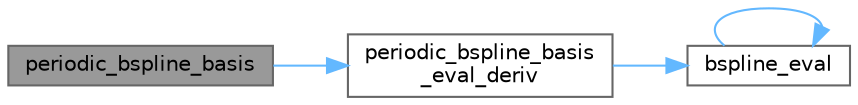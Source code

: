 digraph "periodic_bspline_basis"
{
 // LATEX_PDF_SIZE
  bgcolor="transparent";
  edge [fontname=Helvetica,fontsize=10,labelfontname=Helvetica,labelfontsize=10];
  node [fontname=Helvetica,fontsize=10,shape=box,height=0.2,width=0.4];
  rankdir="LR";
  Node1 [id="Node000001",label="periodic_bspline_basis",height=0.2,width=0.4,color="gray40", fillcolor="grey60", style="filled", fontcolor="black",tooltip=" "];
  Node1 -> Node2 [id="edge1_Node000001_Node000002",color="steelblue1",style="solid",tooltip=" "];
  Node2 [id="Node000002",label="periodic_bspline_basis\l_eval_deriv",height=0.2,width=0.4,color="grey40", fillcolor="white", style="filled",URL="$bspline_8c.html#a2f083190a387483412260be17208ee1e",tooltip=" "];
  Node2 -> Node3 [id="edge2_Node000002_Node000003",color="steelblue1",style="solid",tooltip=" "];
  Node3 [id="Node000003",label="bspline_eval",height=0.2,width=0.4,color="grey40", fillcolor="white", style="filled",URL="$bspline_8c.html#a2237300eb36fec7026017251da56382e",tooltip=" "];
  Node3 -> Node3 [id="edge3_Node000003_Node000003",color="steelblue1",style="solid",tooltip=" "];
}
